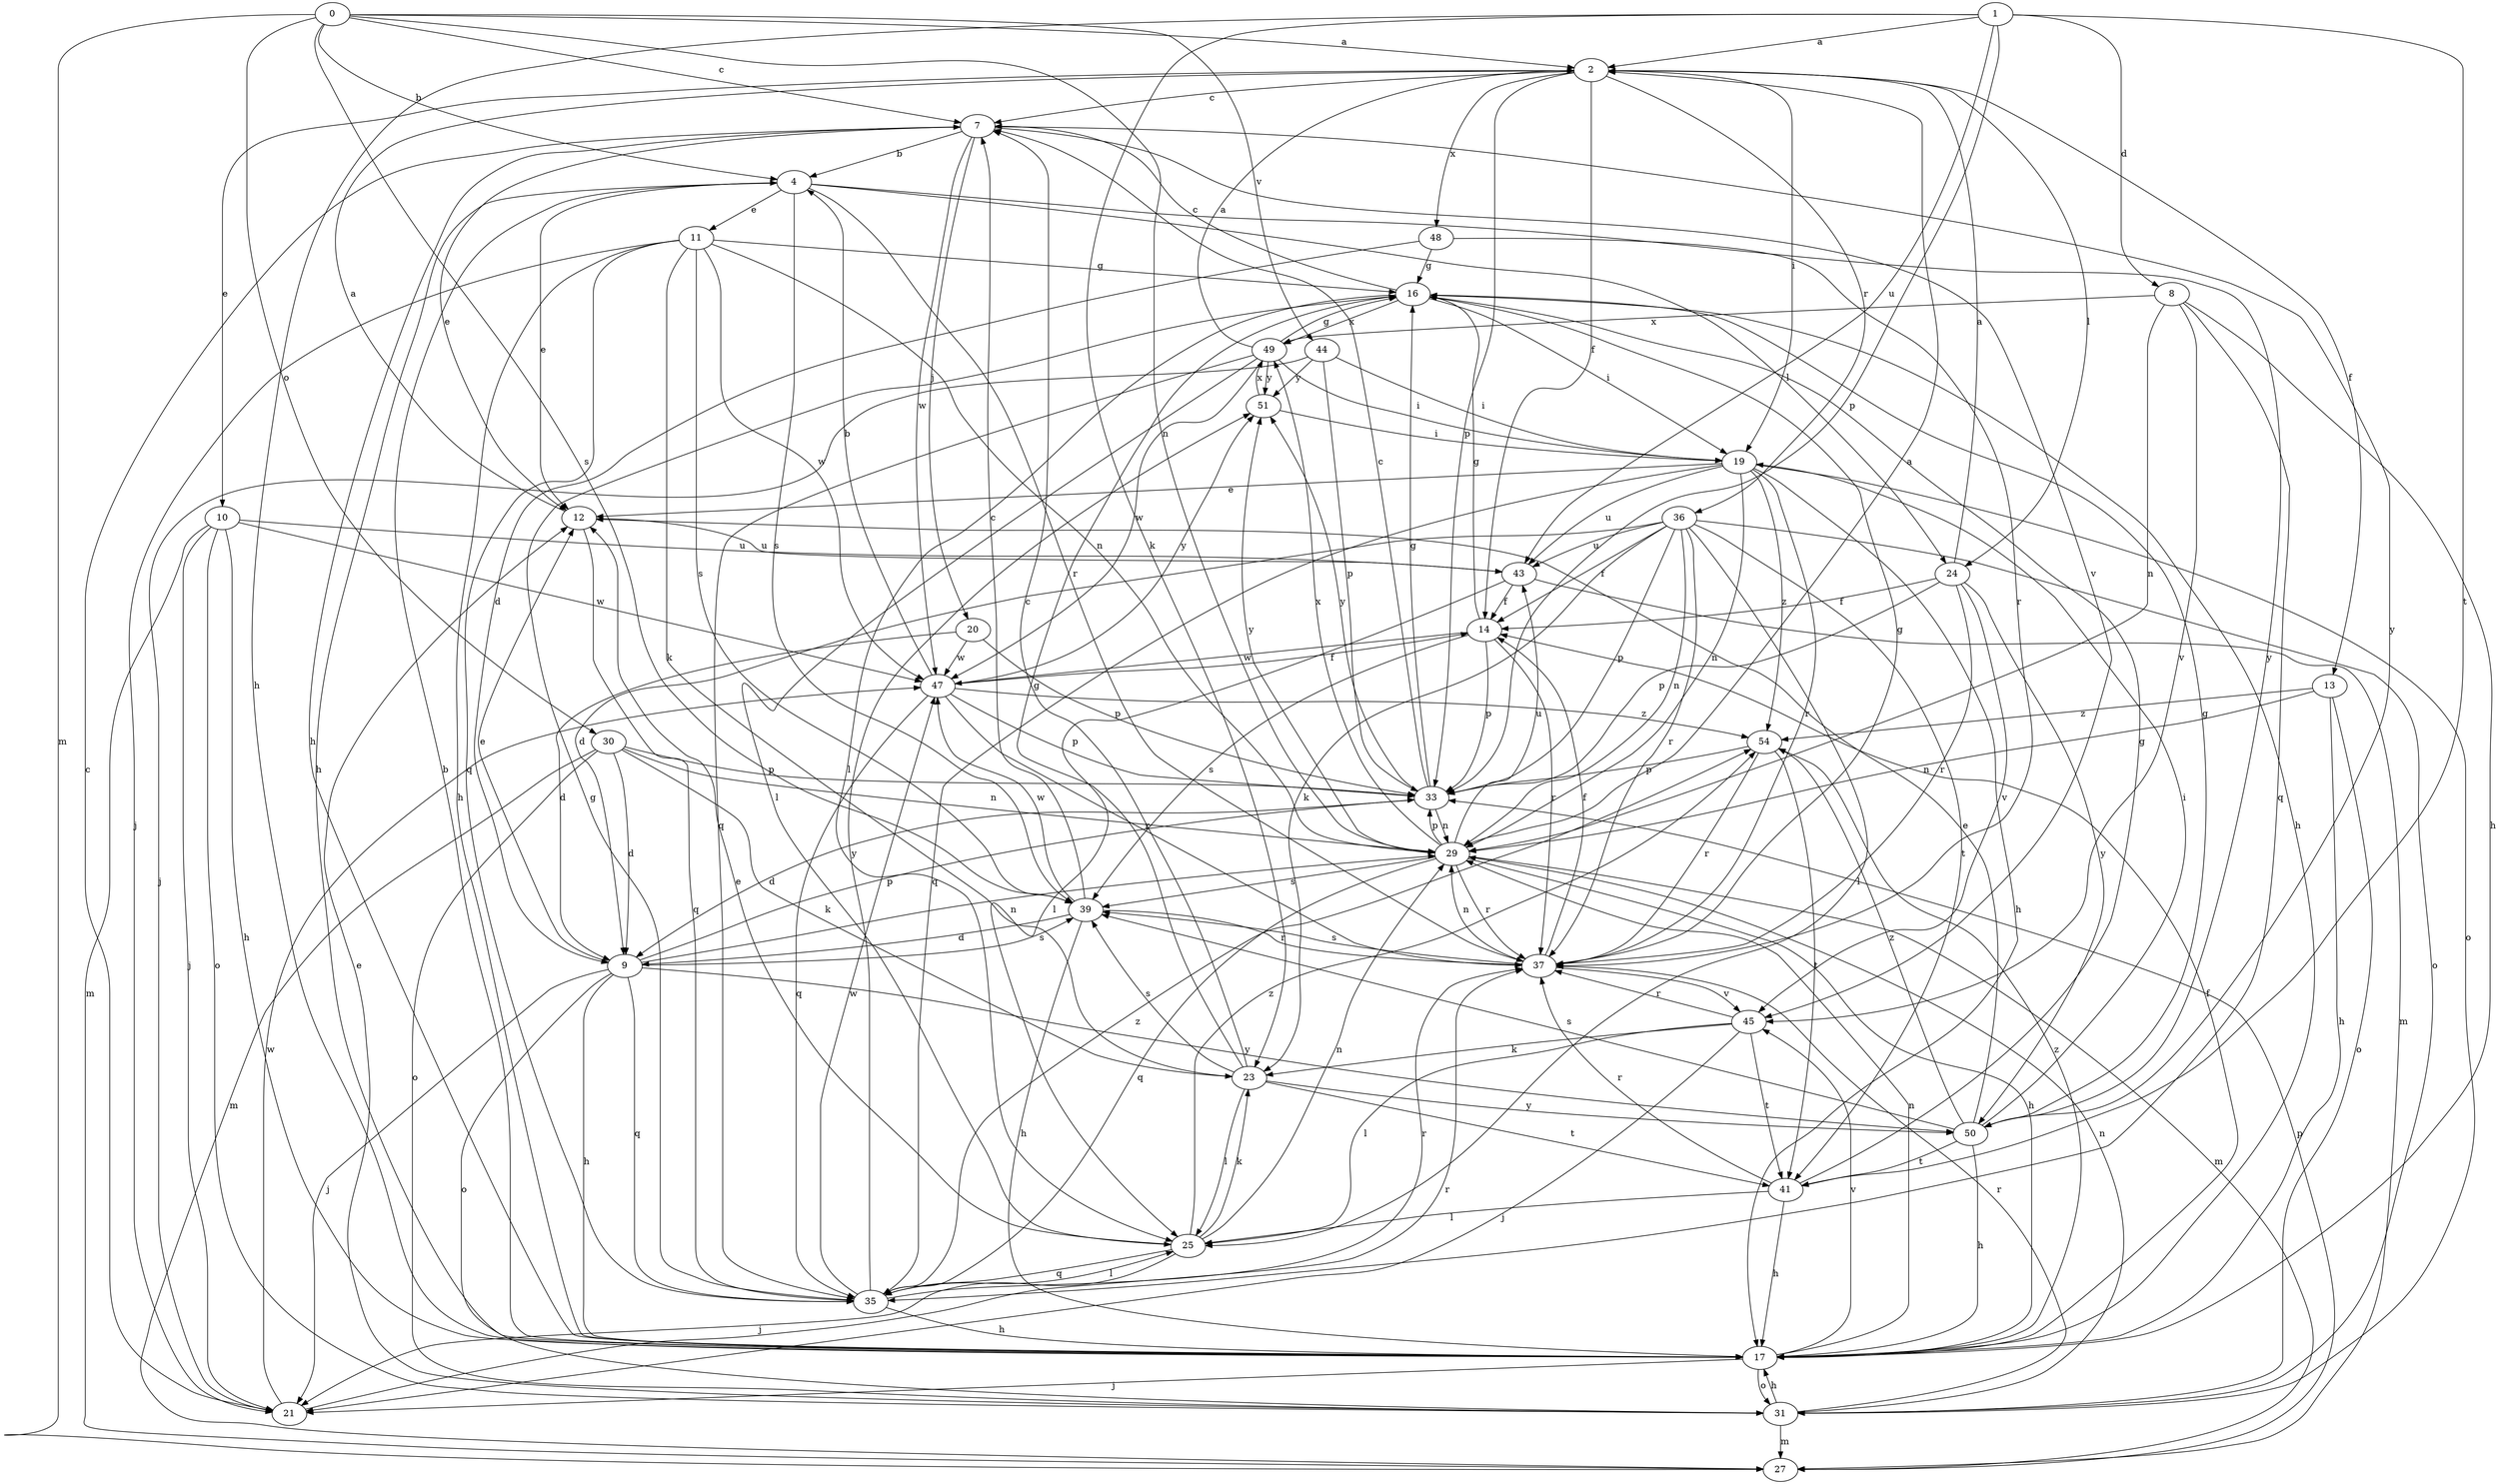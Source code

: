 strict digraph  {
0;
1;
2;
4;
7;
8;
9;
10;
11;
12;
13;
14;
16;
17;
19;
20;
21;
23;
24;
25;
27;
29;
30;
31;
33;
35;
36;
37;
39;
41;
43;
44;
45;
47;
48;
49;
50;
51;
54;
0 -> 2  [label=a];
0 -> 4  [label=b];
0 -> 7  [label=c];
0 -> 27  [label=m];
0 -> 29  [label=n];
0 -> 30  [label=o];
0 -> 39  [label=s];
0 -> 44  [label=v];
1 -> 2  [label=a];
1 -> 8  [label=d];
1 -> 17  [label=h];
1 -> 23  [label=k];
1 -> 33  [label=p];
1 -> 41  [label=t];
1 -> 43  [label=u];
2 -> 7  [label=c];
2 -> 10  [label=e];
2 -> 13  [label=f];
2 -> 14  [label=f];
2 -> 19  [label=i];
2 -> 24  [label=l];
2 -> 33  [label=p];
2 -> 36  [label=r];
2 -> 48  [label=x];
4 -> 11  [label=e];
4 -> 12  [label=e];
4 -> 17  [label=h];
4 -> 24  [label=l];
4 -> 37  [label=r];
4 -> 39  [label=s];
4 -> 50  [label=y];
7 -> 4  [label=b];
7 -> 12  [label=e];
7 -> 17  [label=h];
7 -> 20  [label=j];
7 -> 45  [label=v];
7 -> 47  [label=w];
7 -> 50  [label=y];
8 -> 17  [label=h];
8 -> 29  [label=n];
8 -> 35  [label=q];
8 -> 45  [label=v];
8 -> 49  [label=x];
9 -> 12  [label=e];
9 -> 17  [label=h];
9 -> 21  [label=j];
9 -> 29  [label=n];
9 -> 31  [label=o];
9 -> 33  [label=p];
9 -> 35  [label=q];
9 -> 39  [label=s];
9 -> 50  [label=y];
10 -> 17  [label=h];
10 -> 21  [label=j];
10 -> 27  [label=m];
10 -> 31  [label=o];
10 -> 43  [label=u];
10 -> 47  [label=w];
11 -> 16  [label=g];
11 -> 17  [label=h];
11 -> 21  [label=j];
11 -> 23  [label=k];
11 -> 29  [label=n];
11 -> 35  [label=q];
11 -> 39  [label=s];
11 -> 47  [label=w];
12 -> 2  [label=a];
12 -> 35  [label=q];
12 -> 43  [label=u];
13 -> 17  [label=h];
13 -> 29  [label=n];
13 -> 31  [label=o];
13 -> 54  [label=z];
14 -> 16  [label=g];
14 -> 33  [label=p];
14 -> 37  [label=r];
14 -> 39  [label=s];
14 -> 47  [label=w];
16 -> 7  [label=c];
16 -> 17  [label=h];
16 -> 19  [label=i];
16 -> 25  [label=l];
16 -> 49  [label=x];
17 -> 4  [label=b];
17 -> 14  [label=f];
17 -> 21  [label=j];
17 -> 29  [label=n];
17 -> 31  [label=o];
17 -> 45  [label=v];
17 -> 54  [label=z];
19 -> 12  [label=e];
19 -> 17  [label=h];
19 -> 29  [label=n];
19 -> 31  [label=o];
19 -> 35  [label=q];
19 -> 37  [label=r];
19 -> 43  [label=u];
19 -> 54  [label=z];
20 -> 9  [label=d];
20 -> 33  [label=p];
20 -> 47  [label=w];
21 -> 7  [label=c];
21 -> 37  [label=r];
21 -> 47  [label=w];
23 -> 7  [label=c];
23 -> 16  [label=g];
23 -> 25  [label=l];
23 -> 39  [label=s];
23 -> 41  [label=t];
23 -> 50  [label=y];
24 -> 2  [label=a];
24 -> 14  [label=f];
24 -> 33  [label=p];
24 -> 37  [label=r];
24 -> 45  [label=v];
24 -> 50  [label=y];
25 -> 12  [label=e];
25 -> 21  [label=j];
25 -> 23  [label=k];
25 -> 29  [label=n];
25 -> 35  [label=q];
25 -> 54  [label=z];
27 -> 33  [label=p];
29 -> 2  [label=a];
29 -> 17  [label=h];
29 -> 27  [label=m];
29 -> 33  [label=p];
29 -> 35  [label=q];
29 -> 37  [label=r];
29 -> 39  [label=s];
29 -> 43  [label=u];
29 -> 49  [label=x];
29 -> 51  [label=y];
30 -> 9  [label=d];
30 -> 23  [label=k];
30 -> 27  [label=m];
30 -> 29  [label=n];
30 -> 31  [label=o];
30 -> 33  [label=p];
31 -> 12  [label=e];
31 -> 17  [label=h];
31 -> 27  [label=m];
31 -> 29  [label=n];
31 -> 37  [label=r];
33 -> 7  [label=c];
33 -> 9  [label=d];
33 -> 16  [label=g];
33 -> 29  [label=n];
33 -> 51  [label=y];
35 -> 16  [label=g];
35 -> 17  [label=h];
35 -> 25  [label=l];
35 -> 37  [label=r];
35 -> 47  [label=w];
35 -> 51  [label=y];
35 -> 54  [label=z];
36 -> 9  [label=d];
36 -> 14  [label=f];
36 -> 23  [label=k];
36 -> 25  [label=l];
36 -> 29  [label=n];
36 -> 31  [label=o];
36 -> 33  [label=p];
36 -> 37  [label=r];
36 -> 41  [label=t];
36 -> 43  [label=u];
37 -> 14  [label=f];
37 -> 16  [label=g];
37 -> 29  [label=n];
37 -> 39  [label=s];
37 -> 45  [label=v];
39 -> 7  [label=c];
39 -> 9  [label=d];
39 -> 17  [label=h];
39 -> 37  [label=r];
39 -> 47  [label=w];
41 -> 16  [label=g];
41 -> 17  [label=h];
41 -> 25  [label=l];
41 -> 37  [label=r];
43 -> 14  [label=f];
43 -> 25  [label=l];
43 -> 27  [label=m];
44 -> 19  [label=i];
44 -> 21  [label=j];
44 -> 33  [label=p];
44 -> 51  [label=y];
45 -> 21  [label=j];
45 -> 23  [label=k];
45 -> 25  [label=l];
45 -> 37  [label=r];
45 -> 41  [label=t];
47 -> 4  [label=b];
47 -> 14  [label=f];
47 -> 33  [label=p];
47 -> 35  [label=q];
47 -> 37  [label=r];
47 -> 51  [label=y];
47 -> 54  [label=z];
48 -> 9  [label=d];
48 -> 16  [label=g];
48 -> 37  [label=r];
49 -> 2  [label=a];
49 -> 16  [label=g];
49 -> 19  [label=i];
49 -> 25  [label=l];
49 -> 35  [label=q];
49 -> 47  [label=w];
49 -> 51  [label=y];
50 -> 12  [label=e];
50 -> 16  [label=g];
50 -> 17  [label=h];
50 -> 19  [label=i];
50 -> 39  [label=s];
50 -> 41  [label=t];
50 -> 54  [label=z];
51 -> 19  [label=i];
51 -> 49  [label=x];
54 -> 33  [label=p];
54 -> 37  [label=r];
54 -> 41  [label=t];
}
